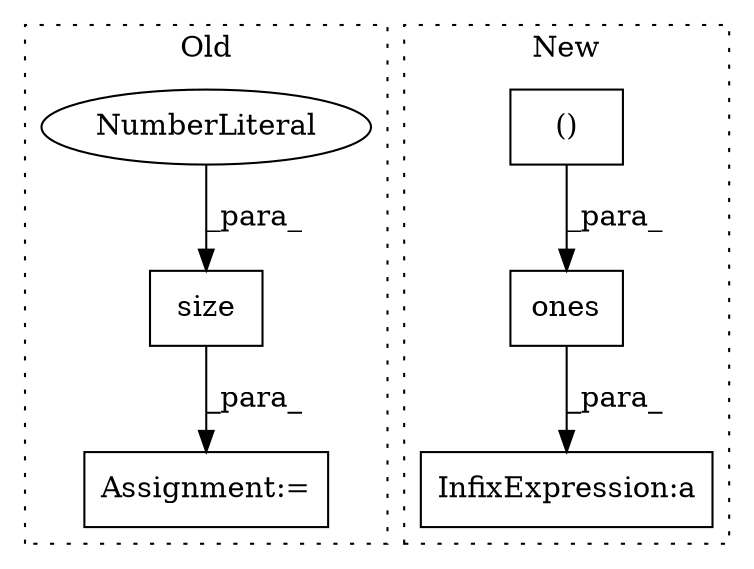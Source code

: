 digraph G {
subgraph cluster0 {
1 [label="size" a="32" s="733,739" l="5,1" shape="box"];
3 [label="NumberLiteral" a="34" s="738" l="1" shape="ellipse"];
4 [label="Assignment:=" a="7" s="1005" l="1" shape="box"];
label = "Old";
style="dotted";
}
subgraph cluster1 {
2 [label="ones" a="32" s="2138,2172" l="10,2" shape="box"];
5 [label="()" a="106" s="2148" l="24" shape="box"];
6 [label="InfixExpression:a" a="27" s="2255" l="3" shape="box"];
label = "New";
style="dotted";
}
1 -> 4 [label="_para_"];
2 -> 6 [label="_para_"];
3 -> 1 [label="_para_"];
5 -> 2 [label="_para_"];
}